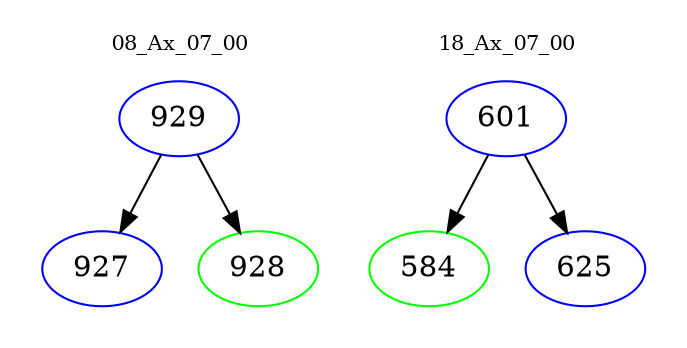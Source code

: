 digraph{
subgraph cluster_0 {
color = white
label = "08_Ax_07_00";
fontsize=10;
T0_929 [label="929", color="blue"]
T0_929 -> T0_927 [color="black"]
T0_927 [label="927", color="blue"]
T0_929 -> T0_928 [color="black"]
T0_928 [label="928", color="green"]
}
subgraph cluster_1 {
color = white
label = "18_Ax_07_00";
fontsize=10;
T1_601 [label="601", color="blue"]
T1_601 -> T1_584 [color="black"]
T1_584 [label="584", color="green"]
T1_601 -> T1_625 [color="black"]
T1_625 [label="625", color="blue"]
}
}
